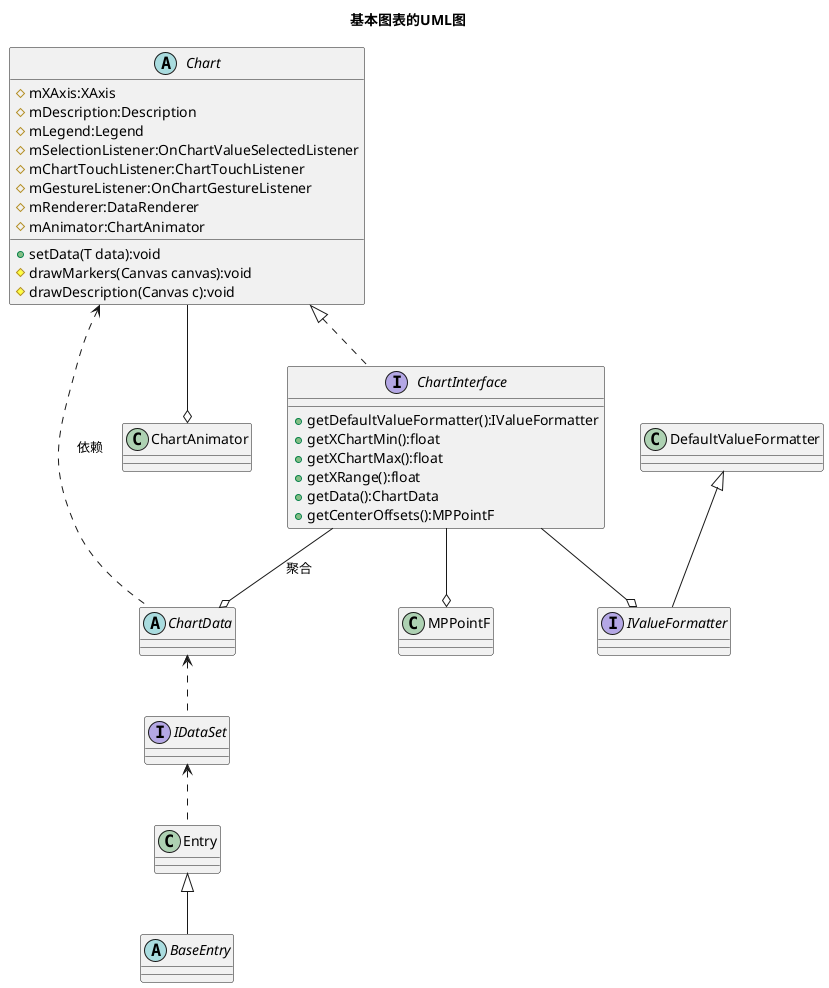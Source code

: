 @startuml
title:基本图表的UML图
abstract Chart{
#mXAxis:XAxis
#mDescription:Description
#mLegend:Legend
#mSelectionListener:OnChartValueSelectedListener
#mChartTouchListener:ChartTouchListener
#mGestureListener:OnChartGestureListener
#mRenderer:DataRenderer
#mAnimator:ChartAnimator
+setData(T data):void
#drawMarkers(Canvas canvas):void
#drawDescription(Canvas c):void

}
abstract ChartData{
}
abstract class BaseEntry{
}
class MPPointF{
}
class Entry{
}
class ChartAnimator{
}
class DefaultValueFormatter{
}
interface ChartInterface{
+getDefaultValueFormatter():IValueFormatter
+getXChartMin():float
+getXChartMax():float
+getXRange():float
+getData():ChartData
+getCenterOffsets():MPPointF
}
interface IValueFormatter{
}
interface IDataSet{
}

'ChartAnimator o-- Chart
'ChartInterface ..|> Chart
'ChartData ..> Chart:依赖
'IDataSet ..> ChartData
'Entry ..> IDataSet
'IValueFormatter o-- ChartInterface
'IValueFormatter ..|> DefaultValueFormatter
'ChartData o-- ChartInterface:聚合
'MPPointF o-- ChartInterface
'BaseEntry --|> Entry

Chart --o ChartAnimator
Chart <|.. ChartInterface
Chart <.. ChartData:依赖
ChartData <.. IDataSet
IDataSet <.. Entry
ChartInterface --o IValueFormatter
DefaultValueFormatter <|-- IValueFormatter
ChartInterface --o ChartData:聚合
ChartInterface --o MPPointF
Entry <|-- BaseEntry

@enduml